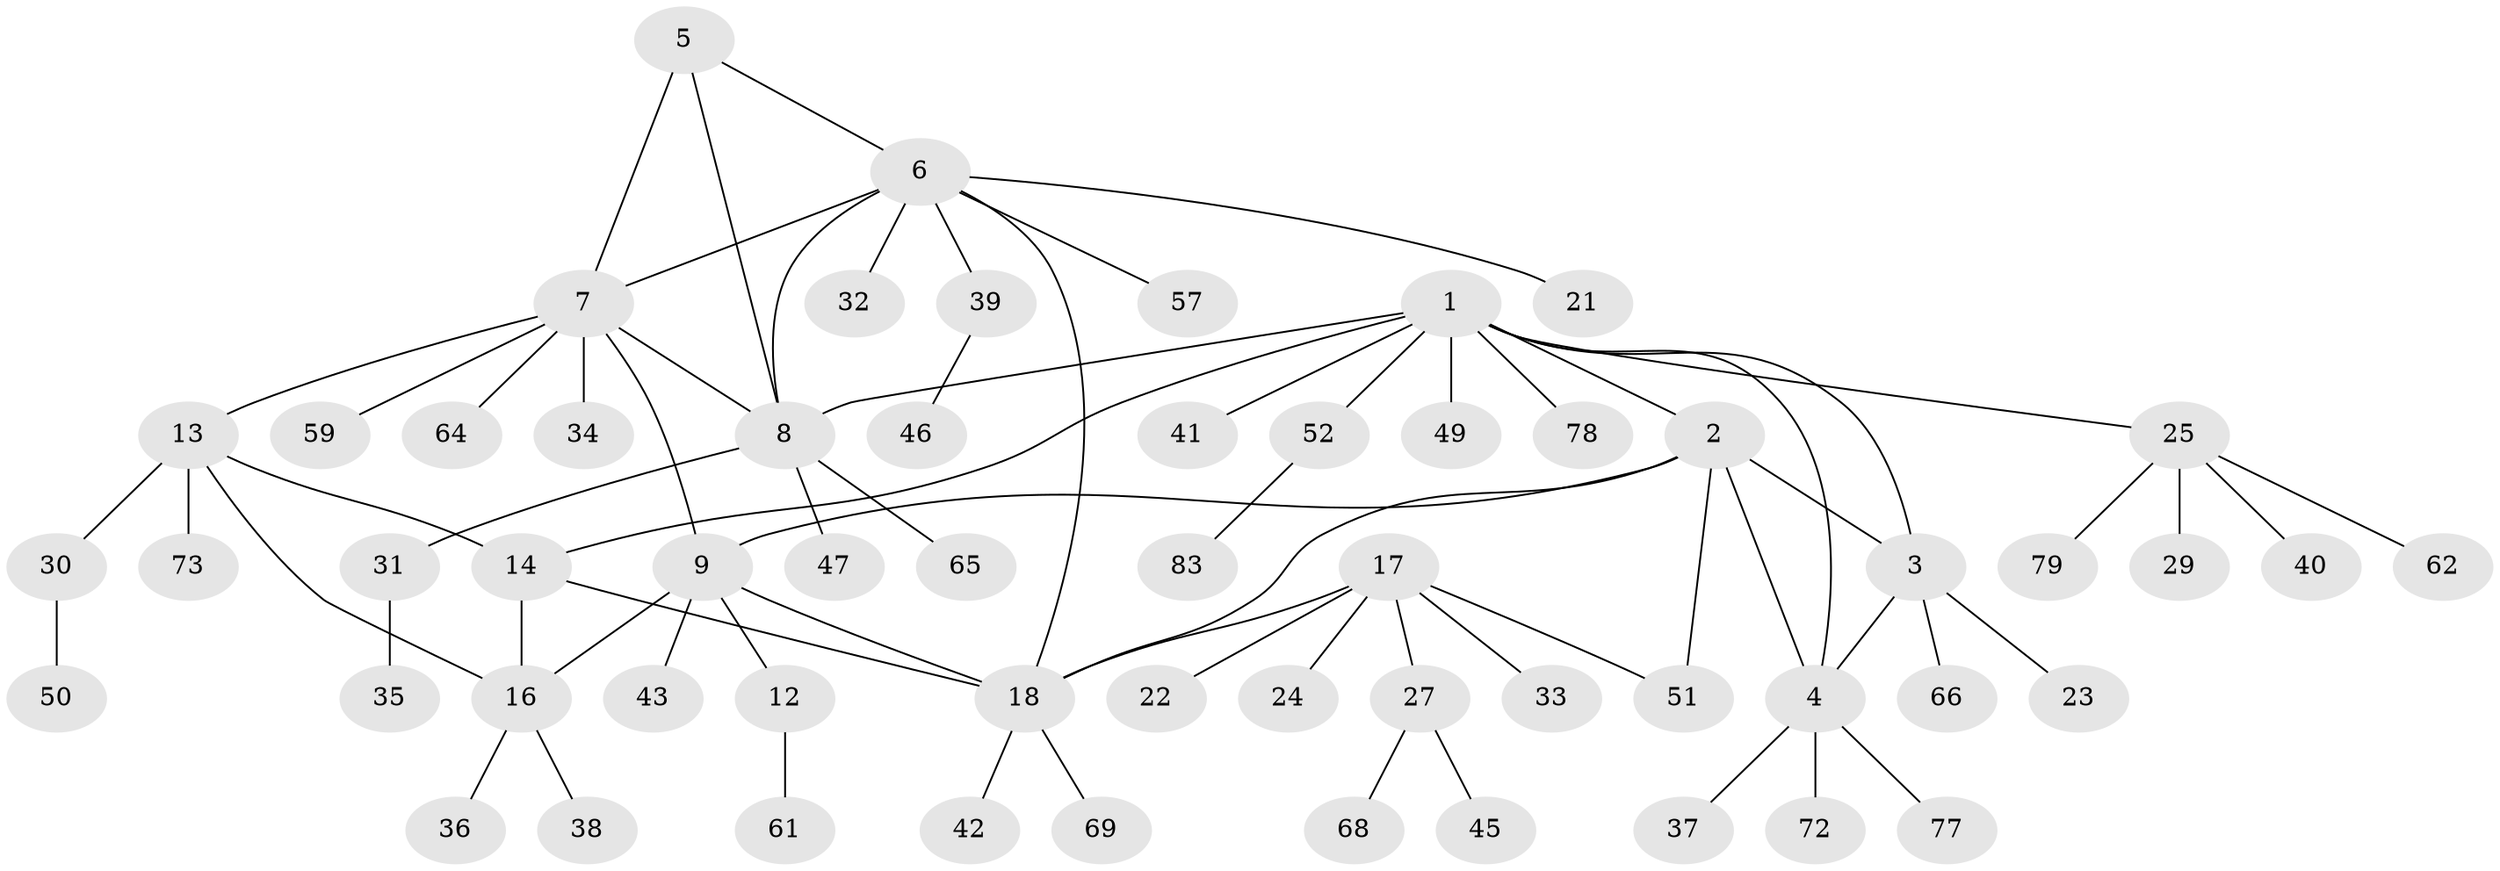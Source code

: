 // original degree distribution, {10: 0.012048192771084338, 6: 0.060240963855421686, 5: 0.060240963855421686, 4: 0.060240963855421686, 8: 0.03614457831325301, 7: 0.03614457831325301, 1: 0.5662650602409639, 2: 0.13253012048192772, 3: 0.03614457831325301}
// Generated by graph-tools (version 1.1) at 2025/19/03/04/25 18:19:39]
// undirected, 58 vertices, 71 edges
graph export_dot {
graph [start="1"]
  node [color=gray90,style=filled];
  1;
  2;
  3;
  4;
  5 [super="+54"];
  6;
  7;
  8;
  9 [super="+10"];
  12 [super="+55"];
  13;
  14 [super="+15"];
  16 [super="+67+56+26"];
  17 [super="+19+75+81+44"];
  18 [super="+20"];
  21;
  22;
  23;
  24;
  25;
  27 [super="+53"];
  29;
  30;
  31;
  32;
  33;
  34;
  35;
  36 [super="+70"];
  37;
  38;
  39;
  40;
  41 [super="+76"];
  42;
  43;
  45;
  46;
  47;
  49;
  50;
  51;
  52;
  57;
  59;
  61 [super="+74+63"];
  62;
  64;
  65;
  66;
  68;
  69;
  72;
  73;
  77;
  78;
  79;
  83;
  1 -- 2;
  1 -- 3;
  1 -- 4;
  1 -- 8;
  1 -- 14;
  1 -- 25;
  1 -- 41;
  1 -- 49;
  1 -- 52;
  1 -- 78;
  2 -- 3;
  2 -- 4;
  2 -- 18;
  2 -- 51;
  2 -- 9;
  3 -- 4;
  3 -- 23;
  3 -- 66;
  4 -- 37;
  4 -- 72;
  4 -- 77;
  5 -- 6;
  5 -- 7;
  5 -- 8;
  6 -- 7;
  6 -- 8;
  6 -- 21;
  6 -- 32;
  6 -- 39;
  6 -- 57;
  6 -- 18;
  7 -- 8;
  7 -- 13;
  7 -- 34;
  7 -- 59;
  7 -- 64;
  7 -- 9;
  8 -- 31;
  8 -- 47;
  8 -- 65;
  9 -- 12 [weight=3];
  9 -- 43;
  9 -- 16;
  9 -- 18;
  12 -- 61;
  13 -- 14 [weight=2];
  13 -- 16;
  13 -- 30;
  13 -- 73;
  14 -- 16 [weight=2];
  14 -- 18;
  16 -- 36;
  16 -- 38;
  17 -- 18 [weight=4];
  17 -- 22;
  17 -- 33;
  17 -- 24;
  17 -- 27;
  17 -- 51;
  18 -- 69;
  18 -- 42;
  25 -- 29;
  25 -- 40;
  25 -- 62;
  25 -- 79;
  27 -- 45;
  27 -- 68;
  30 -- 50;
  31 -- 35;
  39 -- 46;
  52 -- 83;
}
